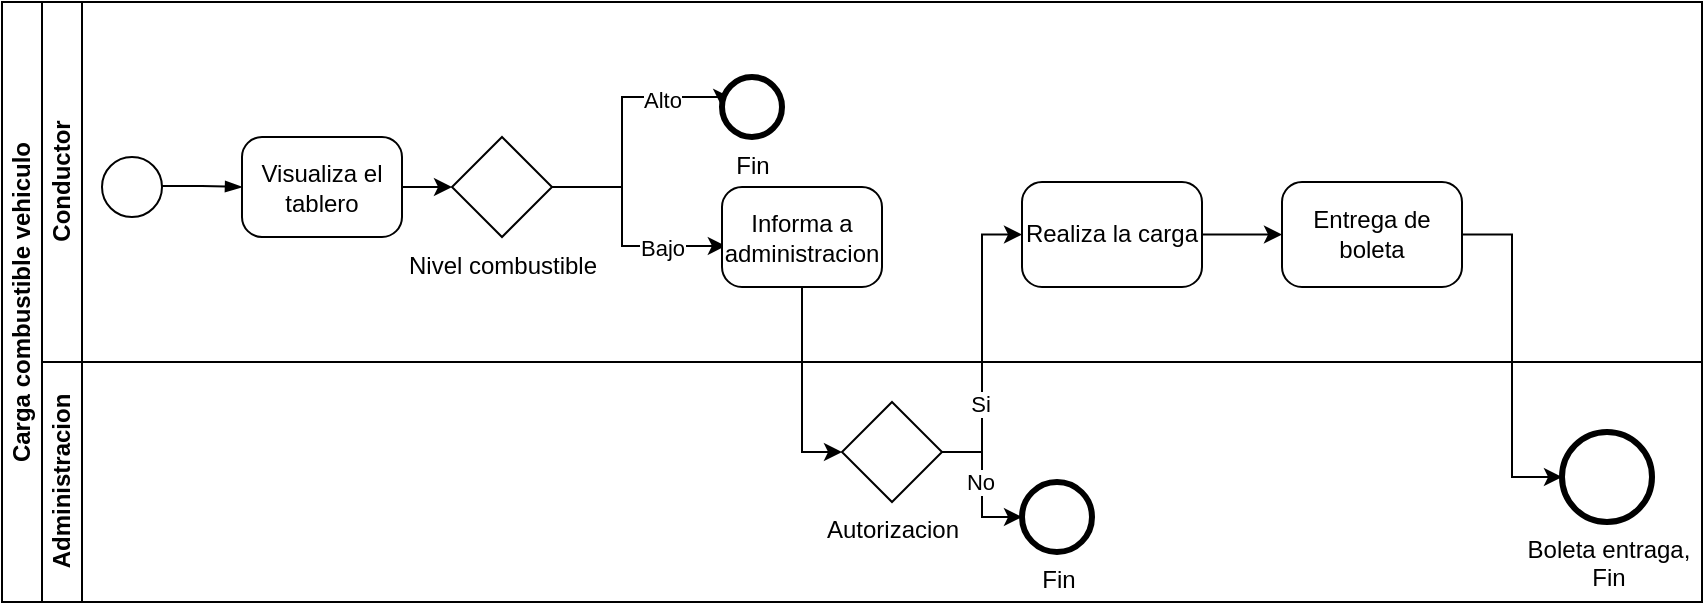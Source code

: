 <mxfile version="21.1.2" type="device">
  <diagram name="Página-1" id="bXVzag0Sl_w8wuNXBigj">
    <mxGraphModel dx="1216" dy="601" grid="1" gridSize="10" guides="1" tooltips="1" connect="1" arrows="1" fold="1" page="1" pageScale="1" pageWidth="827" pageHeight="1169" math="0" shadow="0">
      <root>
        <mxCell id="0" />
        <mxCell id="1" parent="0" />
        <mxCell id="H4-NxB3LxPmvv5zeQqaT-1" value="Carga combustible vehiculo" style="swimlane;html=1;childLayout=stackLayout;resizeParent=1;resizeParentMax=0;horizontal=0;startSize=20;horizontalStack=0;whiteSpace=wrap;" vertex="1" parent="1">
          <mxGeometry x="180" y="90" width="850" height="300" as="geometry">
            <mxRectangle x="180" y="90" width="40" height="190" as="alternateBounds" />
          </mxGeometry>
        </mxCell>
        <mxCell id="H4-NxB3LxPmvv5zeQqaT-2" value="Conductor" style="swimlane;html=1;startSize=20;horizontal=0;" vertex="1" parent="H4-NxB3LxPmvv5zeQqaT-1">
          <mxGeometry x="20" width="830" height="180" as="geometry" />
        </mxCell>
        <mxCell id="H4-NxB3LxPmvv5zeQqaT-5" value="" style="points=[[0.145,0.145,0],[0.5,0,0],[0.855,0.145,0],[1,0.5,0],[0.855,0.855,0],[0.5,1,0],[0.145,0.855,0],[0,0.5,0]];shape=mxgraph.bpmn.event;html=1;verticalLabelPosition=bottom;labelBackgroundColor=#ffffff;verticalAlign=top;align=center;perimeter=ellipsePerimeter;outlineConnect=0;aspect=fixed;outline=standard;symbol=general;" vertex="1" parent="H4-NxB3LxPmvv5zeQqaT-2">
          <mxGeometry x="30" y="77.5" width="30" height="30" as="geometry" />
        </mxCell>
        <mxCell id="H4-NxB3LxPmvv5zeQqaT-6" value="" style="edgeStyle=elbowEdgeStyle;fontSize=12;html=1;endArrow=blockThin;endFill=1;rounded=0;" edge="1" parent="H4-NxB3LxPmvv5zeQqaT-2">
          <mxGeometry width="160" relative="1" as="geometry">
            <mxPoint x="60" y="92" as="sourcePoint" />
            <mxPoint x="100" y="92.5" as="targetPoint" />
          </mxGeometry>
        </mxCell>
        <mxCell id="H4-NxB3LxPmvv5zeQqaT-13" style="edgeStyle=orthogonalEdgeStyle;rounded=0;orthogonalLoop=1;jettySize=auto;html=1;" edge="1" parent="H4-NxB3LxPmvv5zeQqaT-2" source="H4-NxB3LxPmvv5zeQqaT-7" target="H4-NxB3LxPmvv5zeQqaT-12">
          <mxGeometry relative="1" as="geometry" />
        </mxCell>
        <mxCell id="H4-NxB3LxPmvv5zeQqaT-7" value="Visualiza el tablero" style="points=[[0.25,0,0],[0.5,0,0],[0.75,0,0],[1,0.25,0],[1,0.5,0],[1,0.75,0],[0.75,1,0],[0.5,1,0],[0.25,1,0],[0,0.75,0],[0,0.5,0],[0,0.25,0]];shape=mxgraph.bpmn.task;whiteSpace=wrap;rectStyle=rounded;size=10;html=1;container=1;expand=0;collapsible=0;taskMarker=abstract;" vertex="1" parent="H4-NxB3LxPmvv5zeQqaT-2">
          <mxGeometry x="100" y="67.5" width="80" height="50" as="geometry" />
        </mxCell>
        <mxCell id="H4-NxB3LxPmvv5zeQqaT-15" style="edgeStyle=orthogonalEdgeStyle;rounded=0;orthogonalLoop=1;jettySize=auto;html=1;entryX=0;entryY=0.5;entryDx=0;entryDy=0;entryPerimeter=0;" edge="1" parent="H4-NxB3LxPmvv5zeQqaT-2" source="H4-NxB3LxPmvv5zeQqaT-12" target="H4-NxB3LxPmvv5zeQqaT-14">
          <mxGeometry relative="1" as="geometry">
            <Array as="points">
              <mxPoint x="290" y="92.5" />
              <mxPoint x="290" y="47.5" />
              <mxPoint x="340" y="47.5" />
            </Array>
          </mxGeometry>
        </mxCell>
        <mxCell id="H4-NxB3LxPmvv5zeQqaT-16" value="Alto" style="edgeLabel;html=1;align=center;verticalAlign=middle;resizable=0;points=[];" vertex="1" connectable="0" parent="H4-NxB3LxPmvv5zeQqaT-15">
          <mxGeometry x="0.423" y="-1" relative="1" as="geometry">
            <mxPoint x="4" as="offset" />
          </mxGeometry>
        </mxCell>
        <mxCell id="H4-NxB3LxPmvv5zeQqaT-20" style="edgeStyle=orthogonalEdgeStyle;rounded=0;orthogonalLoop=1;jettySize=auto;html=1;entryX=0.024;entryY=0.589;entryDx=0;entryDy=0;entryPerimeter=0;" edge="1" parent="H4-NxB3LxPmvv5zeQqaT-2" source="H4-NxB3LxPmvv5zeQqaT-12" target="H4-NxB3LxPmvv5zeQqaT-19">
          <mxGeometry relative="1" as="geometry">
            <Array as="points">
              <mxPoint x="290" y="92.5" />
              <mxPoint x="290" y="121.5" />
            </Array>
          </mxGeometry>
        </mxCell>
        <mxCell id="H4-NxB3LxPmvv5zeQqaT-21" value="Bajo" style="edgeLabel;html=1;align=center;verticalAlign=middle;resizable=0;points=[];" vertex="1" connectable="0" parent="H4-NxB3LxPmvv5zeQqaT-20">
          <mxGeometry x="0.281" y="-1" relative="1" as="geometry">
            <mxPoint x="10" as="offset" />
          </mxGeometry>
        </mxCell>
        <mxCell id="H4-NxB3LxPmvv5zeQqaT-12" value="Nivel combustible" style="points=[[0.25,0.25,0],[0.5,0,0],[0.75,0.25,0],[1,0.5,0],[0.75,0.75,0],[0.5,1,0],[0.25,0.75,0],[0,0.5,0]];shape=mxgraph.bpmn.gateway2;html=1;verticalLabelPosition=bottom;labelBackgroundColor=#ffffff;verticalAlign=top;align=center;perimeter=rhombusPerimeter;outlineConnect=0;outline=none;symbol=none;" vertex="1" parent="H4-NxB3LxPmvv5zeQqaT-2">
          <mxGeometry x="205" y="67.5" width="50" height="50" as="geometry" />
        </mxCell>
        <mxCell id="H4-NxB3LxPmvv5zeQqaT-14" value="Fin" style="points=[[0.145,0.145,0],[0.5,0,0],[0.855,0.145,0],[1,0.5,0],[0.855,0.855,0],[0.5,1,0],[0.145,0.855,0],[0,0.5,0]];shape=mxgraph.bpmn.event;html=1;verticalLabelPosition=bottom;labelBackgroundColor=#ffffff;verticalAlign=top;align=center;perimeter=ellipsePerimeter;outlineConnect=0;aspect=fixed;outline=end;symbol=terminate2;" vertex="1" parent="H4-NxB3LxPmvv5zeQqaT-2">
          <mxGeometry x="340" y="37.5" width="30" height="30" as="geometry" />
        </mxCell>
        <mxCell id="H4-NxB3LxPmvv5zeQqaT-19" value="Informa a administracion" style="points=[[0.25,0,0],[0.5,0,0],[0.75,0,0],[1,0.25,0],[1,0.5,0],[1,0.75,0],[0.75,1,0],[0.5,1,0],[0.25,1,0],[0,0.75,0],[0,0.5,0],[0,0.25,0]];shape=mxgraph.bpmn.task;whiteSpace=wrap;rectStyle=rounded;size=10;html=1;container=1;expand=0;collapsible=0;taskMarker=abstract;" vertex="1" parent="H4-NxB3LxPmvv5zeQqaT-2">
          <mxGeometry x="340" y="92.5" width="80" height="50" as="geometry" />
        </mxCell>
        <mxCell id="H4-NxB3LxPmvv5zeQqaT-33" style="edgeStyle=orthogonalEdgeStyle;rounded=0;orthogonalLoop=1;jettySize=auto;html=1;entryX=0;entryY=0.5;entryDx=0;entryDy=0;entryPerimeter=0;" edge="1" parent="H4-NxB3LxPmvv5zeQqaT-2" source="H4-NxB3LxPmvv5zeQqaT-28" target="H4-NxB3LxPmvv5zeQqaT-32">
          <mxGeometry relative="1" as="geometry" />
        </mxCell>
        <mxCell id="H4-NxB3LxPmvv5zeQqaT-28" value="Realiza la carga" style="points=[[0.25,0,0],[0.5,0,0],[0.75,0,0],[1,0.25,0],[1,0.5,0],[1,0.75,0],[0.75,1,0],[0.5,1,0],[0.25,1,0],[0,0.75,0],[0,0.5,0],[0,0.25,0]];shape=mxgraph.bpmn.task;whiteSpace=wrap;rectStyle=rounded;size=10;html=1;container=1;expand=0;collapsible=0;taskMarker=abstract;" vertex="1" parent="H4-NxB3LxPmvv5zeQqaT-2">
          <mxGeometry x="490" y="90" width="90" height="52.5" as="geometry" />
        </mxCell>
        <mxCell id="H4-NxB3LxPmvv5zeQqaT-32" value="Entrega de boleta" style="points=[[0.25,0,0],[0.5,0,0],[0.75,0,0],[1,0.25,0],[1,0.5,0],[1,0.75,0],[0.75,1,0],[0.5,1,0],[0.25,1,0],[0,0.75,0],[0,0.5,0],[0,0.25,0]];shape=mxgraph.bpmn.task;whiteSpace=wrap;rectStyle=rounded;size=10;html=1;container=1;expand=0;collapsible=0;taskMarker=abstract;" vertex="1" parent="H4-NxB3LxPmvv5zeQqaT-2">
          <mxGeometry x="620" y="90" width="90" height="52.5" as="geometry" />
        </mxCell>
        <mxCell id="H4-NxB3LxPmvv5zeQqaT-3" value="Administracion" style="swimlane;html=1;startSize=20;horizontal=0;" vertex="1" parent="H4-NxB3LxPmvv5zeQqaT-1">
          <mxGeometry x="20" y="180" width="830" height="120" as="geometry" />
        </mxCell>
        <mxCell id="H4-NxB3LxPmvv5zeQqaT-26" style="edgeStyle=orthogonalEdgeStyle;rounded=0;orthogonalLoop=1;jettySize=auto;html=1;entryX=0;entryY=0.5;entryDx=0;entryDy=0;entryPerimeter=0;" edge="1" parent="H4-NxB3LxPmvv5zeQqaT-3" source="H4-NxB3LxPmvv5zeQqaT-23" target="H4-NxB3LxPmvv5zeQqaT-25">
          <mxGeometry relative="1" as="geometry" />
        </mxCell>
        <mxCell id="H4-NxB3LxPmvv5zeQqaT-27" value="No" style="edgeLabel;html=1;align=center;verticalAlign=middle;resizable=0;points=[];" vertex="1" connectable="0" parent="H4-NxB3LxPmvv5zeQqaT-26">
          <mxGeometry x="-0.223" y="-1" relative="1" as="geometry">
            <mxPoint y="7" as="offset" />
          </mxGeometry>
        </mxCell>
        <mxCell id="H4-NxB3LxPmvv5zeQqaT-23" value="Autorizacion" style="points=[[0.25,0.25,0],[0.5,0,0],[0.75,0.25,0],[1,0.5,0],[0.75,0.75,0],[0.5,1,0],[0.25,0.75,0],[0,0.5,0]];shape=mxgraph.bpmn.gateway2;html=1;verticalLabelPosition=bottom;labelBackgroundColor=#ffffff;verticalAlign=top;align=center;perimeter=rhombusPerimeter;outlineConnect=0;outline=none;symbol=none;" vertex="1" parent="H4-NxB3LxPmvv5zeQqaT-3">
          <mxGeometry x="400" y="20" width="50" height="50" as="geometry" />
        </mxCell>
        <mxCell id="H4-NxB3LxPmvv5zeQqaT-25" value="Fin&lt;br&gt;" style="points=[[0.145,0.145,0],[0.5,0,0],[0.855,0.145,0],[1,0.5,0],[0.855,0.855,0],[0.5,1,0],[0.145,0.855,0],[0,0.5,0]];shape=mxgraph.bpmn.event;html=1;verticalLabelPosition=bottom;labelBackgroundColor=#ffffff;verticalAlign=top;align=center;perimeter=ellipsePerimeter;outlineConnect=0;aspect=fixed;outline=end;symbol=terminate2;" vertex="1" parent="H4-NxB3LxPmvv5zeQqaT-3">
          <mxGeometry x="490" y="60" width="35" height="35" as="geometry" />
        </mxCell>
        <mxCell id="H4-NxB3LxPmvv5zeQqaT-34" value="Boleta entraga,&lt;br&gt;Fin" style="points=[[0.145,0.145,0],[0.5,0,0],[0.855,0.145,0],[1,0.5,0],[0.855,0.855,0],[0.5,1,0],[0.145,0.855,0],[0,0.5,0]];shape=mxgraph.bpmn.event;html=1;verticalLabelPosition=bottom;labelBackgroundColor=#ffffff;verticalAlign=top;align=center;perimeter=ellipsePerimeter;outlineConnect=0;aspect=fixed;outline=end;symbol=terminate2;" vertex="1" parent="H4-NxB3LxPmvv5zeQqaT-3">
          <mxGeometry x="760" y="35" width="45" height="45" as="geometry" />
        </mxCell>
        <mxCell id="H4-NxB3LxPmvv5zeQqaT-24" style="edgeStyle=orthogonalEdgeStyle;rounded=0;orthogonalLoop=1;jettySize=auto;html=1;entryX=0;entryY=0.5;entryDx=0;entryDy=0;entryPerimeter=0;" edge="1" parent="H4-NxB3LxPmvv5zeQqaT-1" source="H4-NxB3LxPmvv5zeQqaT-19" target="H4-NxB3LxPmvv5zeQqaT-23">
          <mxGeometry relative="1" as="geometry" />
        </mxCell>
        <mxCell id="H4-NxB3LxPmvv5zeQqaT-29" style="edgeStyle=orthogonalEdgeStyle;rounded=0;orthogonalLoop=1;jettySize=auto;html=1;entryX=0;entryY=0.5;entryDx=0;entryDy=0;entryPerimeter=0;" edge="1" parent="H4-NxB3LxPmvv5zeQqaT-1" source="H4-NxB3LxPmvv5zeQqaT-23" target="H4-NxB3LxPmvv5zeQqaT-28">
          <mxGeometry relative="1" as="geometry" />
        </mxCell>
        <mxCell id="H4-NxB3LxPmvv5zeQqaT-30" value="Si" style="edgeLabel;html=1;align=center;verticalAlign=middle;resizable=0;points=[];" vertex="1" connectable="0" parent="H4-NxB3LxPmvv5zeQqaT-29">
          <mxGeometry x="0.112" y="1" relative="1" as="geometry">
            <mxPoint y="38" as="offset" />
          </mxGeometry>
        </mxCell>
        <mxCell id="H4-NxB3LxPmvv5zeQqaT-35" style="edgeStyle=orthogonalEdgeStyle;rounded=0;orthogonalLoop=1;jettySize=auto;html=1;entryX=0;entryY=0.5;entryDx=0;entryDy=0;entryPerimeter=0;" edge="1" parent="H4-NxB3LxPmvv5zeQqaT-1" source="H4-NxB3LxPmvv5zeQqaT-32" target="H4-NxB3LxPmvv5zeQqaT-34">
          <mxGeometry relative="1" as="geometry" />
        </mxCell>
      </root>
    </mxGraphModel>
  </diagram>
</mxfile>
